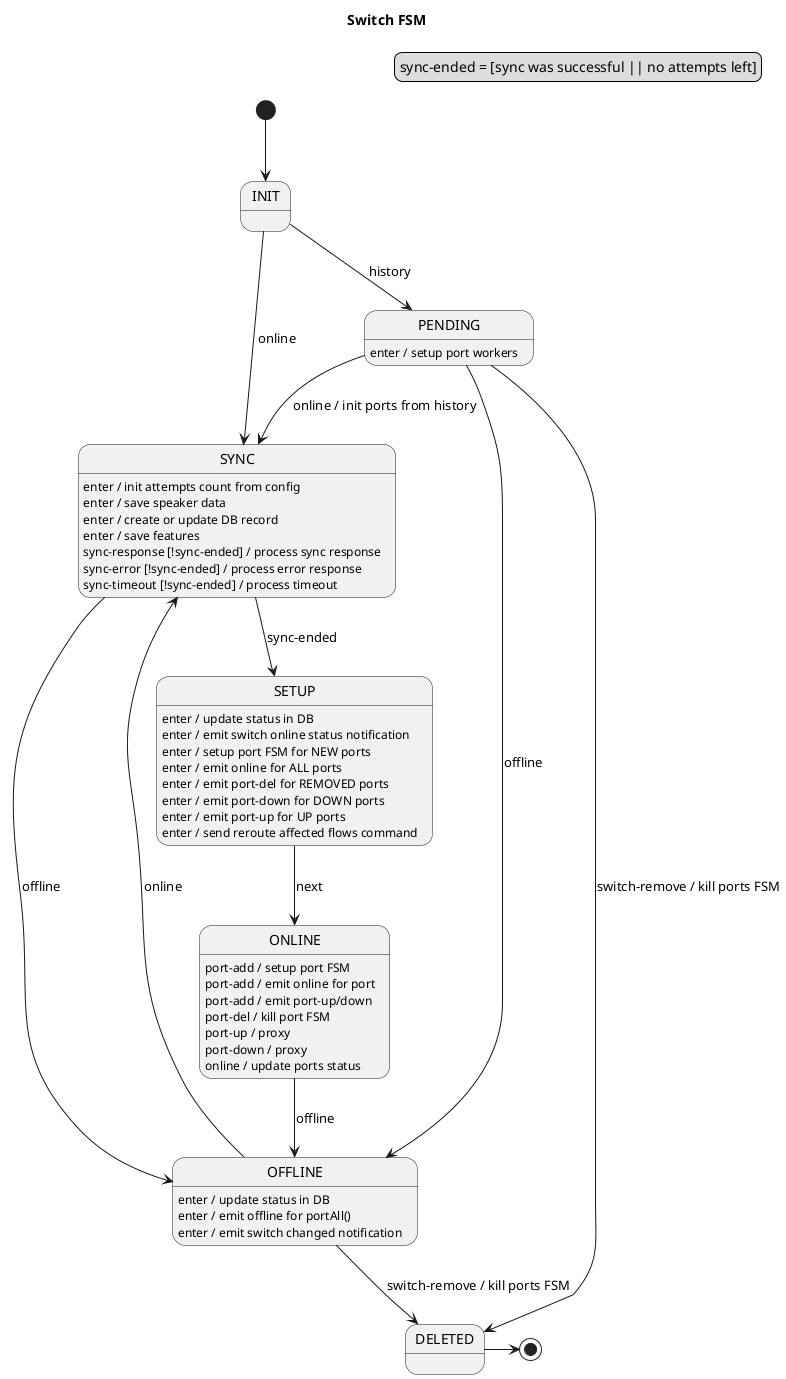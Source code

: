Internal data:
* switchId
* list of portNumber+upState

Input signals:
* history
* online
* offline
* port-add
* port-del
* port-up
* port-down

Output signals:
* online
* offline
* setup-port
* remove-port
* port-up
* port-down

@startuml
title Switch FSM

legend top right
    sync-ended = [sync was successful || no attempts left]
endlegend

[*] --> INIT

INIT --> SYNC : online
INIT --> PENDING : history

PENDING : enter / setup port workers
PENDING --> SYNC : online / init ports from history
PENDING --> DELETED: switch-remove / kill ports FSM
PENDING --> OFFLINE : offline

SYNC : enter / init attempts count from config
SYNC : enter / save speaker data
SYNC : enter / create or update DB record
SYNC : enter / save features
SYNC : sync-response [!sync-ended] / process sync response
SYNC : sync-error [!sync-ended] / process error response
SYNC : sync-timeout [!sync-ended] / process timeout
SYNC --> SETUP : sync-ended
SYNC --> OFFLINE : offline

SETUP : enter / update status in DB
SETUP : enter / emit switch online status notification
SETUP : enter / setup port FSM for NEW ports
SETUP : enter / emit online for ALL ports
SETUP : enter / emit port-del for REMOVED ports
SETUP : enter / emit port-down for DOWN ports
SETUP : enter / emit port-up for UP ports
SETUP : enter / send reroute affected flows command
SETUP --> ONLINE : next

ONLINE : port-add / setup port FSM
ONLINE : port-add / emit online for port
ONLINE : port-add / emit port-up/down
ONLINE : port-del / kill port FSM
ONLINE : port-up / proxy
ONLINE : port-down / proxy
ONLINE : online / update ports status
ONLINE --> OFFLINE : offline

OFFLINE : enter / update status in DB
OFFLINE : enter / emit offline for portAll()
OFFLINE : enter / emit switch changed notification
OFFLINE --> SYNC : online
OFFLINE --> DELETED: switch-remove / kill ports FSM
DELETED -> [*]

@enduml
